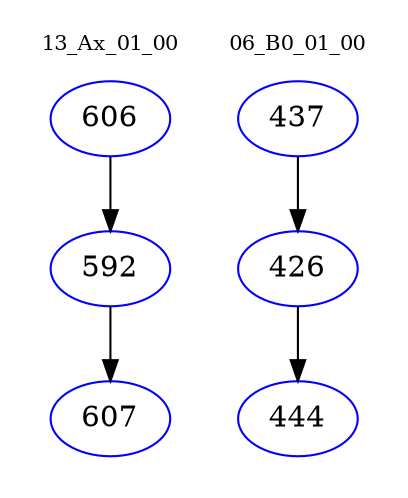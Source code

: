 digraph{
subgraph cluster_0 {
color = white
label = "13_Ax_01_00";
fontsize=10;
T0_606 [label="606", color="blue"]
T0_606 -> T0_592 [color="black"]
T0_592 [label="592", color="blue"]
T0_592 -> T0_607 [color="black"]
T0_607 [label="607", color="blue"]
}
subgraph cluster_1 {
color = white
label = "06_B0_01_00";
fontsize=10;
T1_437 [label="437", color="blue"]
T1_437 -> T1_426 [color="black"]
T1_426 [label="426", color="blue"]
T1_426 -> T1_444 [color="black"]
T1_444 [label="444", color="blue"]
}
}
